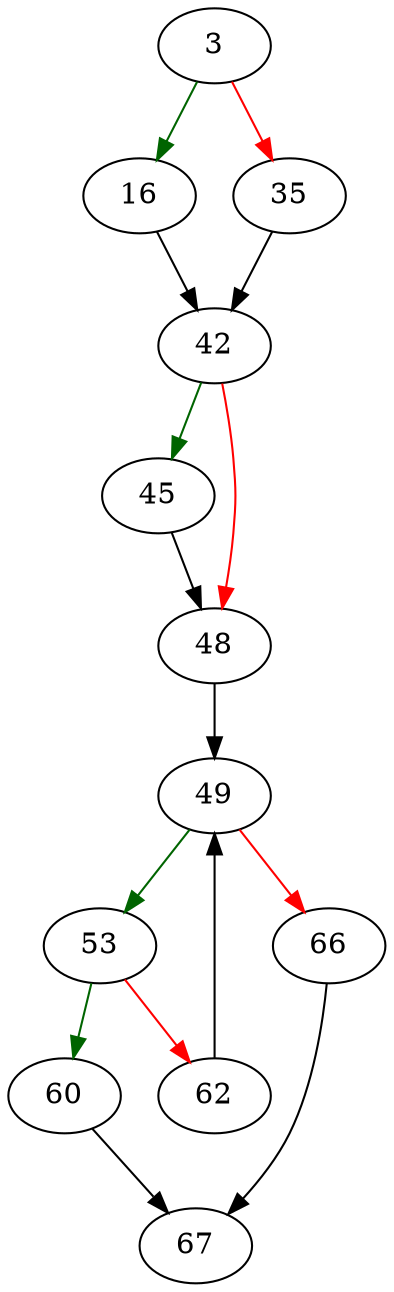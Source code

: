 strict digraph "findElementWithHash" {
	// Node definitions.
	3 [entry=true];
	16;
	35;
	42;
	45;
	48;
	49;
	53;
	66;
	60;
	62;
	67;

	// Edge definitions.
	3 -> 16 [
		color=darkgreen
		cond=true
	];
	3 -> 35 [
		color=red
		cond=false
	];
	16 -> 42;
	35 -> 42;
	42 -> 45 [
		color=darkgreen
		cond=true
	];
	42 -> 48 [
		color=red
		cond=false
	];
	45 -> 48;
	48 -> 49;
	49 -> 53 [
		color=darkgreen
		cond=true
	];
	49 -> 66 [
		color=red
		cond=false
	];
	53 -> 60 [
		color=darkgreen
		cond=true
	];
	53 -> 62 [
		color=red
		cond=false
	];
	66 -> 67;
	60 -> 67;
	62 -> 49;
}